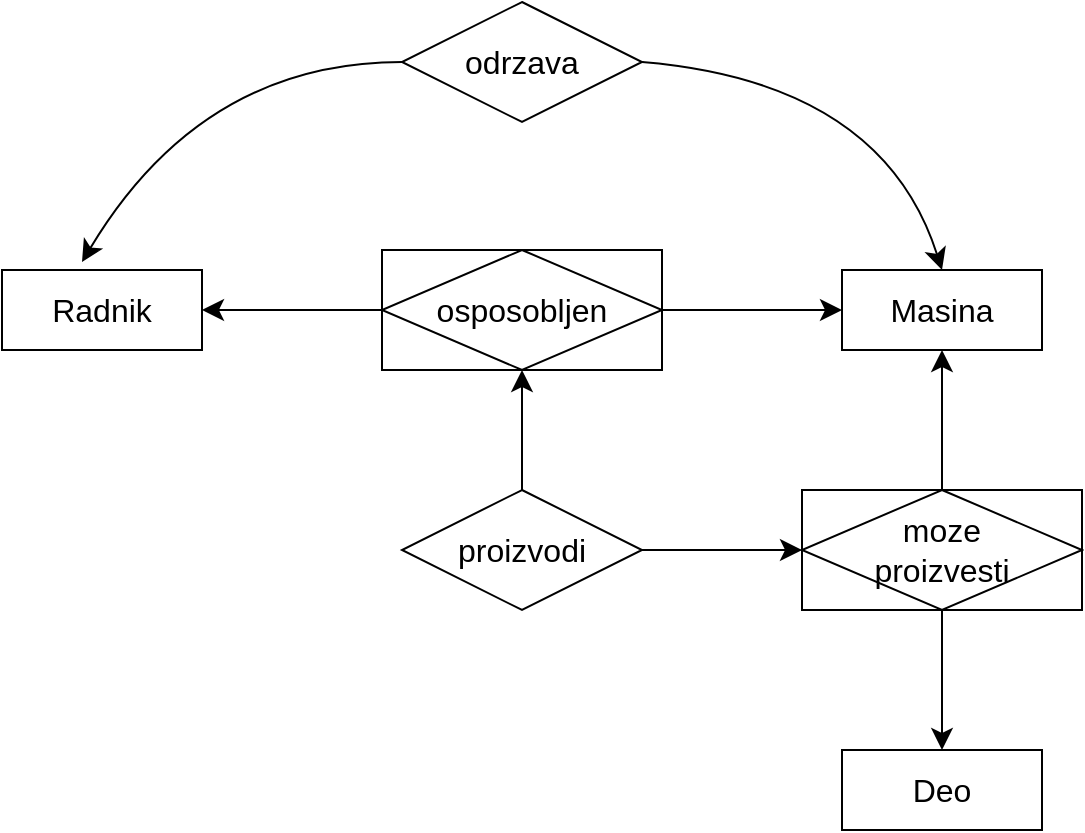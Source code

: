 <mxfile version="22.1.18" type="device">
  <diagram id="R2lEEEUBdFMjLlhIrx00" name="Page-1">
    <mxGraphModel dx="781" dy="819" grid="1" gridSize="10" guides="1" tooltips="1" connect="1" arrows="1" fold="1" page="1" pageScale="1" pageWidth="850" pageHeight="1100" math="0" shadow="0" extFonts="Permanent Marker^https://fonts.googleapis.com/css?family=Permanent+Marker">
      <root>
        <mxCell id="0" />
        <mxCell id="1" parent="0" />
        <mxCell id="JytQrnsEqbtqdjy73jpZ-8" value="Radnik" style="whiteSpace=wrap;html=1;align=center;fontSize=16;" vertex="1" parent="1">
          <mxGeometry x="40" y="164" width="100" height="40" as="geometry" />
        </mxCell>
        <mxCell id="JytQrnsEqbtqdjy73jpZ-9" value="Masina" style="whiteSpace=wrap;html=1;align=center;fontSize=16;" vertex="1" parent="1">
          <mxGeometry x="460" y="164" width="100" height="40" as="geometry" />
        </mxCell>
        <mxCell id="JytQrnsEqbtqdjy73jpZ-10" value="Deo" style="whiteSpace=wrap;html=1;align=center;fontSize=16;" vertex="1" parent="1">
          <mxGeometry x="460" y="404" width="100" height="40" as="geometry" />
        </mxCell>
        <mxCell id="JytQrnsEqbtqdjy73jpZ-25" style="edgeStyle=none;curved=1;rounded=0;orthogonalLoop=1;jettySize=auto;html=1;exitX=0.5;exitY=0;exitDx=0;exitDy=0;entryX=0.5;entryY=1;entryDx=0;entryDy=0;fontSize=12;startSize=8;endSize=8;" edge="1" parent="1" source="JytQrnsEqbtqdjy73jpZ-18" target="JytQrnsEqbtqdjy73jpZ-19">
          <mxGeometry relative="1" as="geometry" />
        </mxCell>
        <mxCell id="JytQrnsEqbtqdjy73jpZ-26" style="edgeStyle=none;curved=1;rounded=0;orthogonalLoop=1;jettySize=auto;html=1;exitX=1;exitY=0.5;exitDx=0;exitDy=0;entryX=0;entryY=0.5;entryDx=0;entryDy=0;fontSize=12;startSize=8;endSize=8;" edge="1" parent="1" source="JytQrnsEqbtqdjy73jpZ-18" target="JytQrnsEqbtqdjy73jpZ-20">
          <mxGeometry relative="1" as="geometry" />
        </mxCell>
        <mxCell id="JytQrnsEqbtqdjy73jpZ-18" value="proizvodi" style="shape=rhombus;perimeter=rhombusPerimeter;whiteSpace=wrap;html=1;align=center;fontSize=16;" vertex="1" parent="1">
          <mxGeometry x="240" y="274" width="120" height="60" as="geometry" />
        </mxCell>
        <mxCell id="JytQrnsEqbtqdjy73jpZ-21" style="edgeStyle=none;curved=1;rounded=0;orthogonalLoop=1;jettySize=auto;html=1;exitX=0;exitY=0.5;exitDx=0;exitDy=0;entryX=1;entryY=0.5;entryDx=0;entryDy=0;fontSize=12;startSize=8;endSize=8;" edge="1" parent="1" source="JytQrnsEqbtqdjy73jpZ-19" target="JytQrnsEqbtqdjy73jpZ-8">
          <mxGeometry relative="1" as="geometry" />
        </mxCell>
        <mxCell id="JytQrnsEqbtqdjy73jpZ-22" style="edgeStyle=none;curved=1;rounded=0;orthogonalLoop=1;jettySize=auto;html=1;exitX=1;exitY=0.5;exitDx=0;exitDy=0;entryX=0;entryY=0.5;entryDx=0;entryDy=0;fontSize=12;startSize=8;endSize=8;" edge="1" parent="1" source="JytQrnsEqbtqdjy73jpZ-19" target="JytQrnsEqbtqdjy73jpZ-9">
          <mxGeometry relative="1" as="geometry" />
        </mxCell>
        <mxCell id="JytQrnsEqbtqdjy73jpZ-19" value="osposobljen" style="shape=associativeEntity;whiteSpace=wrap;html=1;align=center;fontSize=16;" vertex="1" parent="1">
          <mxGeometry x="230" y="154" width="140" height="60" as="geometry" />
        </mxCell>
        <mxCell id="JytQrnsEqbtqdjy73jpZ-23" style="edgeStyle=none;curved=1;rounded=0;orthogonalLoop=1;jettySize=auto;html=1;exitX=0.5;exitY=0;exitDx=0;exitDy=0;entryX=0.5;entryY=1;entryDx=0;entryDy=0;fontSize=12;startSize=8;endSize=8;" edge="1" parent="1" source="JytQrnsEqbtqdjy73jpZ-20" target="JytQrnsEqbtqdjy73jpZ-9">
          <mxGeometry relative="1" as="geometry" />
        </mxCell>
        <mxCell id="JytQrnsEqbtqdjy73jpZ-24" style="edgeStyle=none;curved=1;rounded=0;orthogonalLoop=1;jettySize=auto;html=1;exitX=0.5;exitY=1;exitDx=0;exitDy=0;entryX=0.5;entryY=0;entryDx=0;entryDy=0;fontSize=12;startSize=8;endSize=8;" edge="1" parent="1" source="JytQrnsEqbtqdjy73jpZ-20" target="JytQrnsEqbtqdjy73jpZ-10">
          <mxGeometry relative="1" as="geometry" />
        </mxCell>
        <mxCell id="JytQrnsEqbtqdjy73jpZ-20" value="&lt;div&gt;moze&lt;/div&gt;&lt;div&gt;proizvesti&lt;/div&gt;" style="shape=associativeEntity;whiteSpace=wrap;html=1;align=center;fontSize=16;" vertex="1" parent="1">
          <mxGeometry x="440" y="274" width="140" height="60" as="geometry" />
        </mxCell>
        <mxCell id="JytQrnsEqbtqdjy73jpZ-28" style="edgeStyle=none;curved=1;rounded=0;orthogonalLoop=1;jettySize=auto;html=1;exitX=0;exitY=0.5;exitDx=0;exitDy=0;fontSize=12;startSize=8;endSize=8;" edge="1" parent="1" source="JytQrnsEqbtqdjy73jpZ-27">
          <mxGeometry relative="1" as="geometry">
            <mxPoint x="80" y="160" as="targetPoint" />
            <Array as="points">
              <mxPoint x="140" y="60" />
            </Array>
          </mxGeometry>
        </mxCell>
        <mxCell id="JytQrnsEqbtqdjy73jpZ-29" style="edgeStyle=none;curved=1;rounded=0;orthogonalLoop=1;jettySize=auto;html=1;exitX=1;exitY=0.5;exitDx=0;exitDy=0;entryX=0.5;entryY=0;entryDx=0;entryDy=0;fontSize=12;startSize=8;endSize=8;" edge="1" parent="1" source="JytQrnsEqbtqdjy73jpZ-27" target="JytQrnsEqbtqdjy73jpZ-9">
          <mxGeometry relative="1" as="geometry">
            <Array as="points">
              <mxPoint x="480" y="70" />
            </Array>
          </mxGeometry>
        </mxCell>
        <mxCell id="JytQrnsEqbtqdjy73jpZ-27" value="odrzava" style="shape=rhombus;perimeter=rhombusPerimeter;whiteSpace=wrap;html=1;align=center;fontSize=16;" vertex="1" parent="1">
          <mxGeometry x="240" y="30" width="120" height="60" as="geometry" />
        </mxCell>
      </root>
    </mxGraphModel>
  </diagram>
</mxfile>
